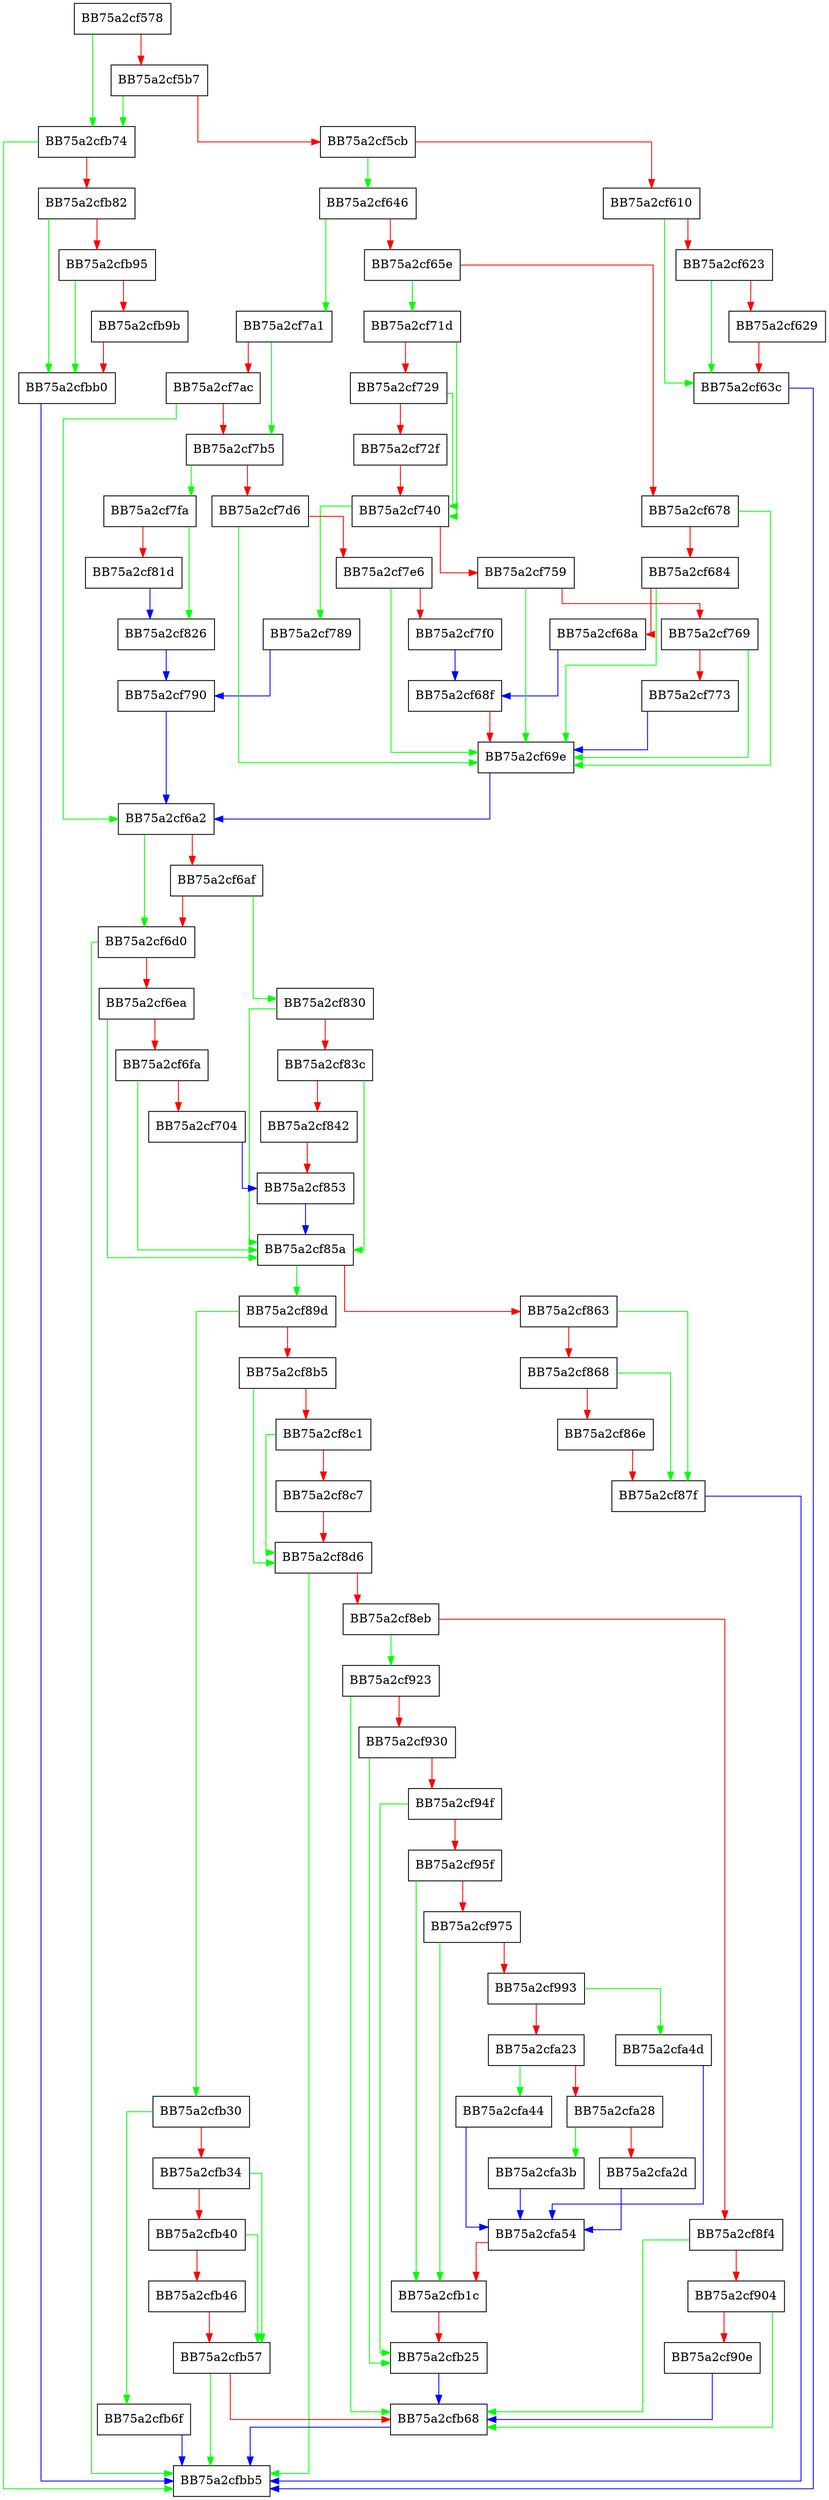 digraph VerifyAuthenticodeSignedData {
  node [shape="box"];
  graph [splines=ortho];
  BB75a2cf578 -> BB75a2cfb74 [color="green"];
  BB75a2cf578 -> BB75a2cf5b7 [color="red"];
  BB75a2cf5b7 -> BB75a2cfb74 [color="green"];
  BB75a2cf5b7 -> BB75a2cf5cb [color="red"];
  BB75a2cf5cb -> BB75a2cf646 [color="green"];
  BB75a2cf5cb -> BB75a2cf610 [color="red"];
  BB75a2cf610 -> BB75a2cf63c [color="green"];
  BB75a2cf610 -> BB75a2cf623 [color="red"];
  BB75a2cf623 -> BB75a2cf63c [color="green"];
  BB75a2cf623 -> BB75a2cf629 [color="red"];
  BB75a2cf629 -> BB75a2cf63c [color="red"];
  BB75a2cf63c -> BB75a2cfbb5 [color="blue"];
  BB75a2cf646 -> BB75a2cf7a1 [color="green"];
  BB75a2cf646 -> BB75a2cf65e [color="red"];
  BB75a2cf65e -> BB75a2cf71d [color="green"];
  BB75a2cf65e -> BB75a2cf678 [color="red"];
  BB75a2cf678 -> BB75a2cf69e [color="green"];
  BB75a2cf678 -> BB75a2cf684 [color="red"];
  BB75a2cf684 -> BB75a2cf69e [color="green"];
  BB75a2cf684 -> BB75a2cf68a [color="red"];
  BB75a2cf68a -> BB75a2cf68f [color="blue"];
  BB75a2cf68f -> BB75a2cf69e [color="red"];
  BB75a2cf69e -> BB75a2cf6a2 [color="blue"];
  BB75a2cf6a2 -> BB75a2cf6d0 [color="green"];
  BB75a2cf6a2 -> BB75a2cf6af [color="red"];
  BB75a2cf6af -> BB75a2cf830 [color="green"];
  BB75a2cf6af -> BB75a2cf6d0 [color="red"];
  BB75a2cf6d0 -> BB75a2cfbb5 [color="green"];
  BB75a2cf6d0 -> BB75a2cf6ea [color="red"];
  BB75a2cf6ea -> BB75a2cf85a [color="green"];
  BB75a2cf6ea -> BB75a2cf6fa [color="red"];
  BB75a2cf6fa -> BB75a2cf85a [color="green"];
  BB75a2cf6fa -> BB75a2cf704 [color="red"];
  BB75a2cf704 -> BB75a2cf853 [color="blue"];
  BB75a2cf71d -> BB75a2cf740 [color="green"];
  BB75a2cf71d -> BB75a2cf729 [color="red"];
  BB75a2cf729 -> BB75a2cf740 [color="green"];
  BB75a2cf729 -> BB75a2cf72f [color="red"];
  BB75a2cf72f -> BB75a2cf740 [color="red"];
  BB75a2cf740 -> BB75a2cf789 [color="green"];
  BB75a2cf740 -> BB75a2cf759 [color="red"];
  BB75a2cf759 -> BB75a2cf69e [color="green"];
  BB75a2cf759 -> BB75a2cf769 [color="red"];
  BB75a2cf769 -> BB75a2cf69e [color="green"];
  BB75a2cf769 -> BB75a2cf773 [color="red"];
  BB75a2cf773 -> BB75a2cf69e [color="blue"];
  BB75a2cf789 -> BB75a2cf790 [color="blue"];
  BB75a2cf790 -> BB75a2cf6a2 [color="blue"];
  BB75a2cf7a1 -> BB75a2cf7b5 [color="green"];
  BB75a2cf7a1 -> BB75a2cf7ac [color="red"];
  BB75a2cf7ac -> BB75a2cf6a2 [color="green"];
  BB75a2cf7ac -> BB75a2cf7b5 [color="red"];
  BB75a2cf7b5 -> BB75a2cf7fa [color="green"];
  BB75a2cf7b5 -> BB75a2cf7d6 [color="red"];
  BB75a2cf7d6 -> BB75a2cf69e [color="green"];
  BB75a2cf7d6 -> BB75a2cf7e6 [color="red"];
  BB75a2cf7e6 -> BB75a2cf69e [color="green"];
  BB75a2cf7e6 -> BB75a2cf7f0 [color="red"];
  BB75a2cf7f0 -> BB75a2cf68f [color="blue"];
  BB75a2cf7fa -> BB75a2cf826 [color="green"];
  BB75a2cf7fa -> BB75a2cf81d [color="red"];
  BB75a2cf81d -> BB75a2cf826 [color="blue"];
  BB75a2cf826 -> BB75a2cf790 [color="blue"];
  BB75a2cf830 -> BB75a2cf85a [color="green"];
  BB75a2cf830 -> BB75a2cf83c [color="red"];
  BB75a2cf83c -> BB75a2cf85a [color="green"];
  BB75a2cf83c -> BB75a2cf842 [color="red"];
  BB75a2cf842 -> BB75a2cf853 [color="red"];
  BB75a2cf853 -> BB75a2cf85a [color="blue"];
  BB75a2cf85a -> BB75a2cf89d [color="green"];
  BB75a2cf85a -> BB75a2cf863 [color="red"];
  BB75a2cf863 -> BB75a2cf87f [color="green"];
  BB75a2cf863 -> BB75a2cf868 [color="red"];
  BB75a2cf868 -> BB75a2cf87f [color="green"];
  BB75a2cf868 -> BB75a2cf86e [color="red"];
  BB75a2cf86e -> BB75a2cf87f [color="red"];
  BB75a2cf87f -> BB75a2cfbb5 [color="blue"];
  BB75a2cf89d -> BB75a2cfb30 [color="green"];
  BB75a2cf89d -> BB75a2cf8b5 [color="red"];
  BB75a2cf8b5 -> BB75a2cf8d6 [color="green"];
  BB75a2cf8b5 -> BB75a2cf8c1 [color="red"];
  BB75a2cf8c1 -> BB75a2cf8d6 [color="green"];
  BB75a2cf8c1 -> BB75a2cf8c7 [color="red"];
  BB75a2cf8c7 -> BB75a2cf8d6 [color="red"];
  BB75a2cf8d6 -> BB75a2cfbb5 [color="green"];
  BB75a2cf8d6 -> BB75a2cf8eb [color="red"];
  BB75a2cf8eb -> BB75a2cf923 [color="green"];
  BB75a2cf8eb -> BB75a2cf8f4 [color="red"];
  BB75a2cf8f4 -> BB75a2cfb68 [color="green"];
  BB75a2cf8f4 -> BB75a2cf904 [color="red"];
  BB75a2cf904 -> BB75a2cfb68 [color="green"];
  BB75a2cf904 -> BB75a2cf90e [color="red"];
  BB75a2cf90e -> BB75a2cfb68 [color="blue"];
  BB75a2cf923 -> BB75a2cfb68 [color="green"];
  BB75a2cf923 -> BB75a2cf930 [color="red"];
  BB75a2cf930 -> BB75a2cfb25 [color="green"];
  BB75a2cf930 -> BB75a2cf94f [color="red"];
  BB75a2cf94f -> BB75a2cfb25 [color="green"];
  BB75a2cf94f -> BB75a2cf95f [color="red"];
  BB75a2cf95f -> BB75a2cfb1c [color="green"];
  BB75a2cf95f -> BB75a2cf975 [color="red"];
  BB75a2cf975 -> BB75a2cfb1c [color="green"];
  BB75a2cf975 -> BB75a2cf993 [color="red"];
  BB75a2cf993 -> BB75a2cfa4d [color="green"];
  BB75a2cf993 -> BB75a2cfa23 [color="red"];
  BB75a2cfa23 -> BB75a2cfa44 [color="green"];
  BB75a2cfa23 -> BB75a2cfa28 [color="red"];
  BB75a2cfa28 -> BB75a2cfa3b [color="green"];
  BB75a2cfa28 -> BB75a2cfa2d [color="red"];
  BB75a2cfa2d -> BB75a2cfa54 [color="blue"];
  BB75a2cfa3b -> BB75a2cfa54 [color="blue"];
  BB75a2cfa44 -> BB75a2cfa54 [color="blue"];
  BB75a2cfa4d -> BB75a2cfa54 [color="blue"];
  BB75a2cfa54 -> BB75a2cfb1c [color="red"];
  BB75a2cfb1c -> BB75a2cfb25 [color="red"];
  BB75a2cfb25 -> BB75a2cfb68 [color="blue"];
  BB75a2cfb30 -> BB75a2cfb6f [color="green"];
  BB75a2cfb30 -> BB75a2cfb34 [color="red"];
  BB75a2cfb34 -> BB75a2cfb57 [color="green"];
  BB75a2cfb34 -> BB75a2cfb40 [color="red"];
  BB75a2cfb40 -> BB75a2cfb57 [color="green"];
  BB75a2cfb40 -> BB75a2cfb46 [color="red"];
  BB75a2cfb46 -> BB75a2cfb57 [color="red"];
  BB75a2cfb57 -> BB75a2cfbb5 [color="green"];
  BB75a2cfb57 -> BB75a2cfb68 [color="red"];
  BB75a2cfb68 -> BB75a2cfbb5 [color="blue"];
  BB75a2cfb6f -> BB75a2cfbb5 [color="blue"];
  BB75a2cfb74 -> BB75a2cfbb5 [color="green"];
  BB75a2cfb74 -> BB75a2cfb82 [color="red"];
  BB75a2cfb82 -> BB75a2cfbb0 [color="green"];
  BB75a2cfb82 -> BB75a2cfb95 [color="red"];
  BB75a2cfb95 -> BB75a2cfbb0 [color="green"];
  BB75a2cfb95 -> BB75a2cfb9b [color="red"];
  BB75a2cfb9b -> BB75a2cfbb0 [color="red"];
  BB75a2cfbb0 -> BB75a2cfbb5 [color="blue"];
}